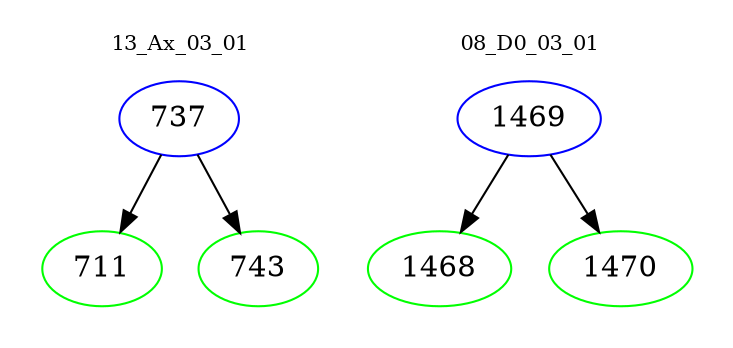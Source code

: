 digraph{
subgraph cluster_0 {
color = white
label = "13_Ax_03_01";
fontsize=10;
T0_737 [label="737", color="blue"]
T0_737 -> T0_711 [color="black"]
T0_711 [label="711", color="green"]
T0_737 -> T0_743 [color="black"]
T0_743 [label="743", color="green"]
}
subgraph cluster_1 {
color = white
label = "08_D0_03_01";
fontsize=10;
T1_1469 [label="1469", color="blue"]
T1_1469 -> T1_1468 [color="black"]
T1_1468 [label="1468", color="green"]
T1_1469 -> T1_1470 [color="black"]
T1_1470 [label="1470", color="green"]
}
}
